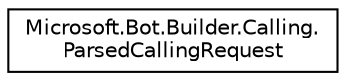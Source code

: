digraph "Graphical Class Hierarchy"
{
  edge [fontname="Helvetica",fontsize="10",labelfontname="Helvetica",labelfontsize="10"];
  node [fontname="Helvetica",fontsize="10",shape=record];
  rankdir="LR";
  Node1 [label="Microsoft.Bot.Builder.Calling.\lParsedCallingRequest",height=0.2,width=0.4,color="black", fillcolor="white", style="filled",URL="$d0/dc2/class_microsoft_1_1_bot_1_1_builder_1_1_calling_1_1_parsed_calling_request.html",tooltip="The parsed calling request "];
}

